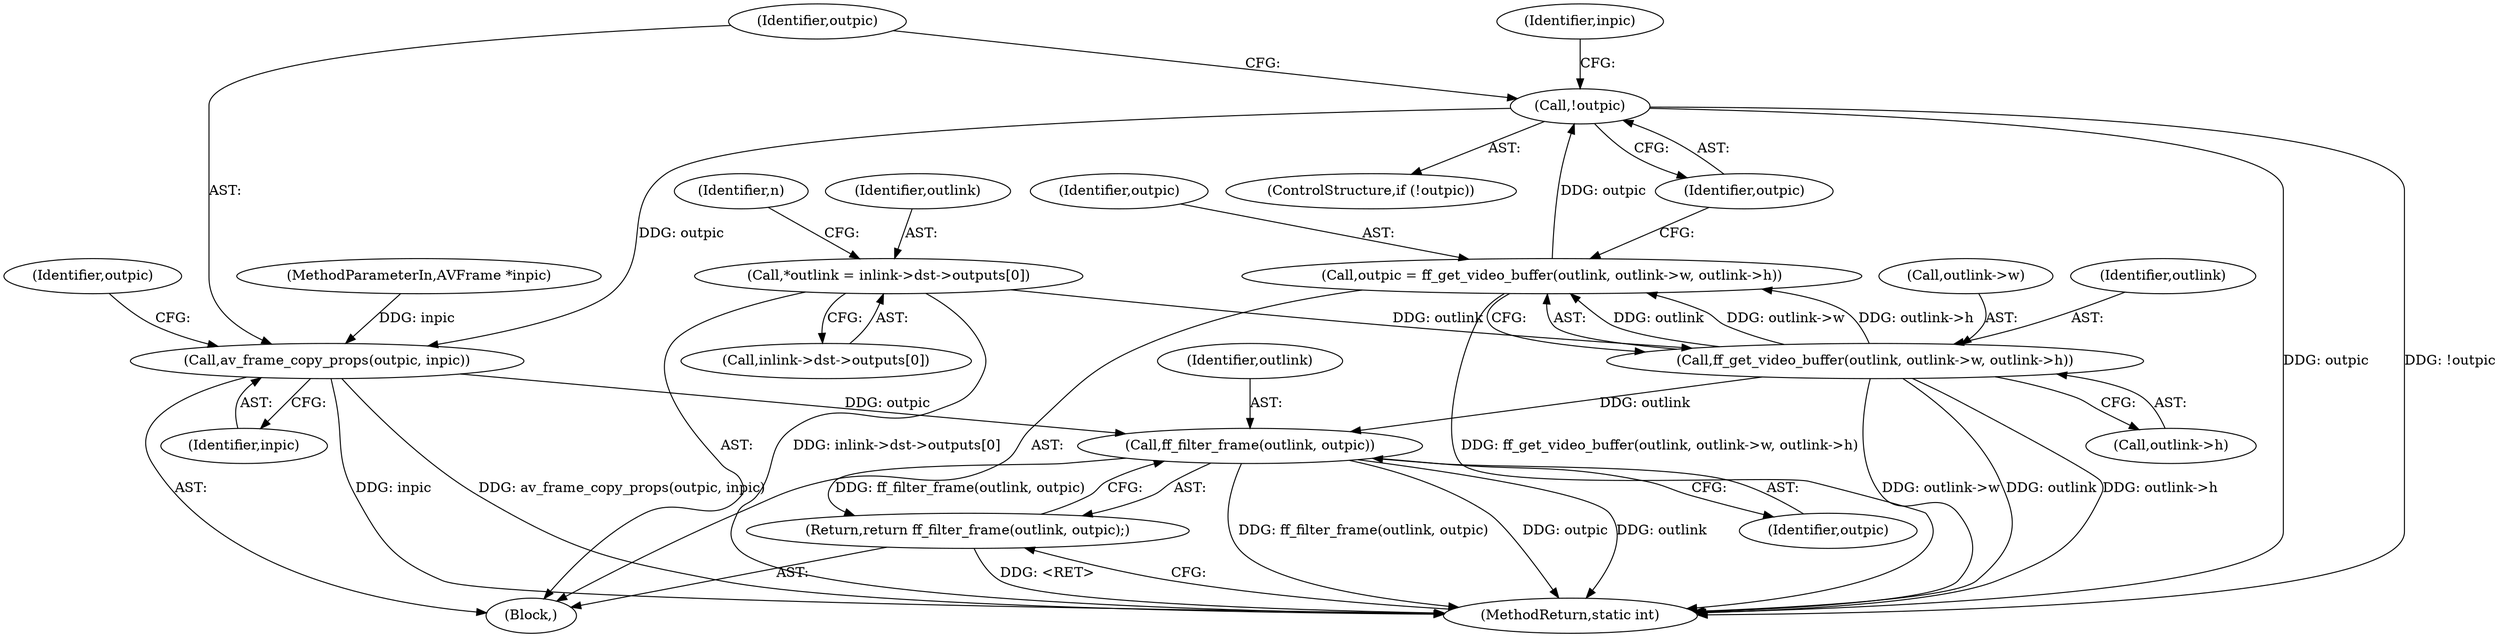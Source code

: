 digraph "0_FFmpeg_e43a0a232dbf6d3c161823c2e07c52e76227a1bc_5@pointer" {
"1000226" [label="(Call,!outpic)"];
"1000215" [label="(Call,outpic = ff_get_video_buffer(outlink, outlink->w, outlink->h))"];
"1000217" [label="(Call,ff_get_video_buffer(outlink, outlink->w, outlink->h))"];
"1000130" [label="(Call,*outlink = inlink->dst->outputs[0])"];
"1000235" [label="(Call,av_frame_copy_props(outpic, inpic))"];
"1001156" [label="(Call,ff_filter_frame(outlink, outpic))"];
"1001155" [label="(Return,return ff_filter_frame(outlink, outpic);)"];
"1001159" [label="(MethodReturn,static int)"];
"1000130" [label="(Call,*outlink = inlink->dst->outputs[0])"];
"1000215" [label="(Call,outpic = ff_get_video_buffer(outlink, outlink->w, outlink->h))"];
"1000222" [label="(Call,outlink->h)"];
"1000225" [label="(ControlStructure,if (!outpic))"];
"1000120" [label="(Block,)"];
"1001156" [label="(Call,ff_filter_frame(outlink, outpic))"];
"1000219" [label="(Call,outlink->w)"];
"1001158" [label="(Identifier,outpic)"];
"1000119" [label="(MethodParameterIn,AVFrame *inpic)"];
"1000216" [label="(Identifier,outpic)"];
"1000237" [label="(Identifier,inpic)"];
"1000217" [label="(Call,ff_get_video_buffer(outlink, outlink->w, outlink->h))"];
"1000240" [label="(Identifier,outpic)"];
"1000131" [label="(Identifier,outlink)"];
"1001155" [label="(Return,return ff_filter_frame(outlink, outpic);)"];
"1000235" [label="(Call,av_frame_copy_props(outpic, inpic))"];
"1000226" [label="(Call,!outpic)"];
"1000132" [label="(Call,inlink->dst->outputs[0])"];
"1000231" [label="(Identifier,inpic)"];
"1000218" [label="(Identifier,outlink)"];
"1000173" [label="(Identifier,n)"];
"1001157" [label="(Identifier,outlink)"];
"1000236" [label="(Identifier,outpic)"];
"1000227" [label="(Identifier,outpic)"];
"1000226" -> "1000225"  [label="AST: "];
"1000226" -> "1000227"  [label="CFG: "];
"1000227" -> "1000226"  [label="AST: "];
"1000231" -> "1000226"  [label="CFG: "];
"1000236" -> "1000226"  [label="CFG: "];
"1000226" -> "1001159"  [label="DDG: outpic"];
"1000226" -> "1001159"  [label="DDG: !outpic"];
"1000215" -> "1000226"  [label="DDG: outpic"];
"1000226" -> "1000235"  [label="DDG: outpic"];
"1000215" -> "1000120"  [label="AST: "];
"1000215" -> "1000217"  [label="CFG: "];
"1000216" -> "1000215"  [label="AST: "];
"1000217" -> "1000215"  [label="AST: "];
"1000227" -> "1000215"  [label="CFG: "];
"1000215" -> "1001159"  [label="DDG: ff_get_video_buffer(outlink, outlink->w, outlink->h)"];
"1000217" -> "1000215"  [label="DDG: outlink"];
"1000217" -> "1000215"  [label="DDG: outlink->w"];
"1000217" -> "1000215"  [label="DDG: outlink->h"];
"1000217" -> "1000222"  [label="CFG: "];
"1000218" -> "1000217"  [label="AST: "];
"1000219" -> "1000217"  [label="AST: "];
"1000222" -> "1000217"  [label="AST: "];
"1000217" -> "1001159"  [label="DDG: outlink->w"];
"1000217" -> "1001159"  [label="DDG: outlink"];
"1000217" -> "1001159"  [label="DDG: outlink->h"];
"1000130" -> "1000217"  [label="DDG: outlink"];
"1000217" -> "1001156"  [label="DDG: outlink"];
"1000130" -> "1000120"  [label="AST: "];
"1000130" -> "1000132"  [label="CFG: "];
"1000131" -> "1000130"  [label="AST: "];
"1000132" -> "1000130"  [label="AST: "];
"1000173" -> "1000130"  [label="CFG: "];
"1000130" -> "1001159"  [label="DDG: inlink->dst->outputs[0]"];
"1000235" -> "1000120"  [label="AST: "];
"1000235" -> "1000237"  [label="CFG: "];
"1000236" -> "1000235"  [label="AST: "];
"1000237" -> "1000235"  [label="AST: "];
"1000240" -> "1000235"  [label="CFG: "];
"1000235" -> "1001159"  [label="DDG: inpic"];
"1000235" -> "1001159"  [label="DDG: av_frame_copy_props(outpic, inpic)"];
"1000119" -> "1000235"  [label="DDG: inpic"];
"1000235" -> "1001156"  [label="DDG: outpic"];
"1001156" -> "1001155"  [label="AST: "];
"1001156" -> "1001158"  [label="CFG: "];
"1001157" -> "1001156"  [label="AST: "];
"1001158" -> "1001156"  [label="AST: "];
"1001155" -> "1001156"  [label="CFG: "];
"1001156" -> "1001159"  [label="DDG: ff_filter_frame(outlink, outpic)"];
"1001156" -> "1001159"  [label="DDG: outpic"];
"1001156" -> "1001159"  [label="DDG: outlink"];
"1001156" -> "1001155"  [label="DDG: ff_filter_frame(outlink, outpic)"];
"1001155" -> "1000120"  [label="AST: "];
"1001159" -> "1001155"  [label="CFG: "];
"1001155" -> "1001159"  [label="DDG: <RET>"];
}
